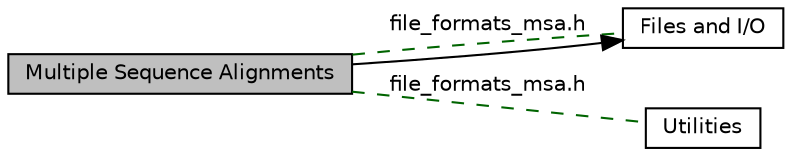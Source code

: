 digraph "Multiple Sequence Alignments"
{
  bgcolor="transparent";
  edge [fontname="Helvetica",fontsize="10",labelfontname="Helvetica",labelfontsize="10"];
  node [fontname="Helvetica",fontsize="10",shape=box];
  rankdir=LR;
  Node1 [label="Multiple Sequence Alignments",height=0.2,width=0.4,color="black", fillcolor="grey75", style="filled", fontcolor="black",tooltip="Functions to read/write multiple sequence alignments (MSA) in various file formats."];
  Node2 [label="Files and I/O",height=0.2,width=0.4,color="black",URL="$group__file__utils.html",tooltip="Functions to parse, write, and convert various file formats and to deal with file system related issu..."];
  Node3 [label="Utilities",height=0.2,width=0.4,color="black",URL="$group__utils.html",tooltip=" "];
  Node2->Node1 [shape=plaintext, dir="back", style="solid"];
  Node1->Node3 [shape=plaintext, label="file_formats_msa.h", color="darkgreen", dir="none", style="dashed"];
  Node1->Node2 [shape=plaintext, label="file_formats_msa.h", color="darkgreen", dir="none", style="dashed"];
}
